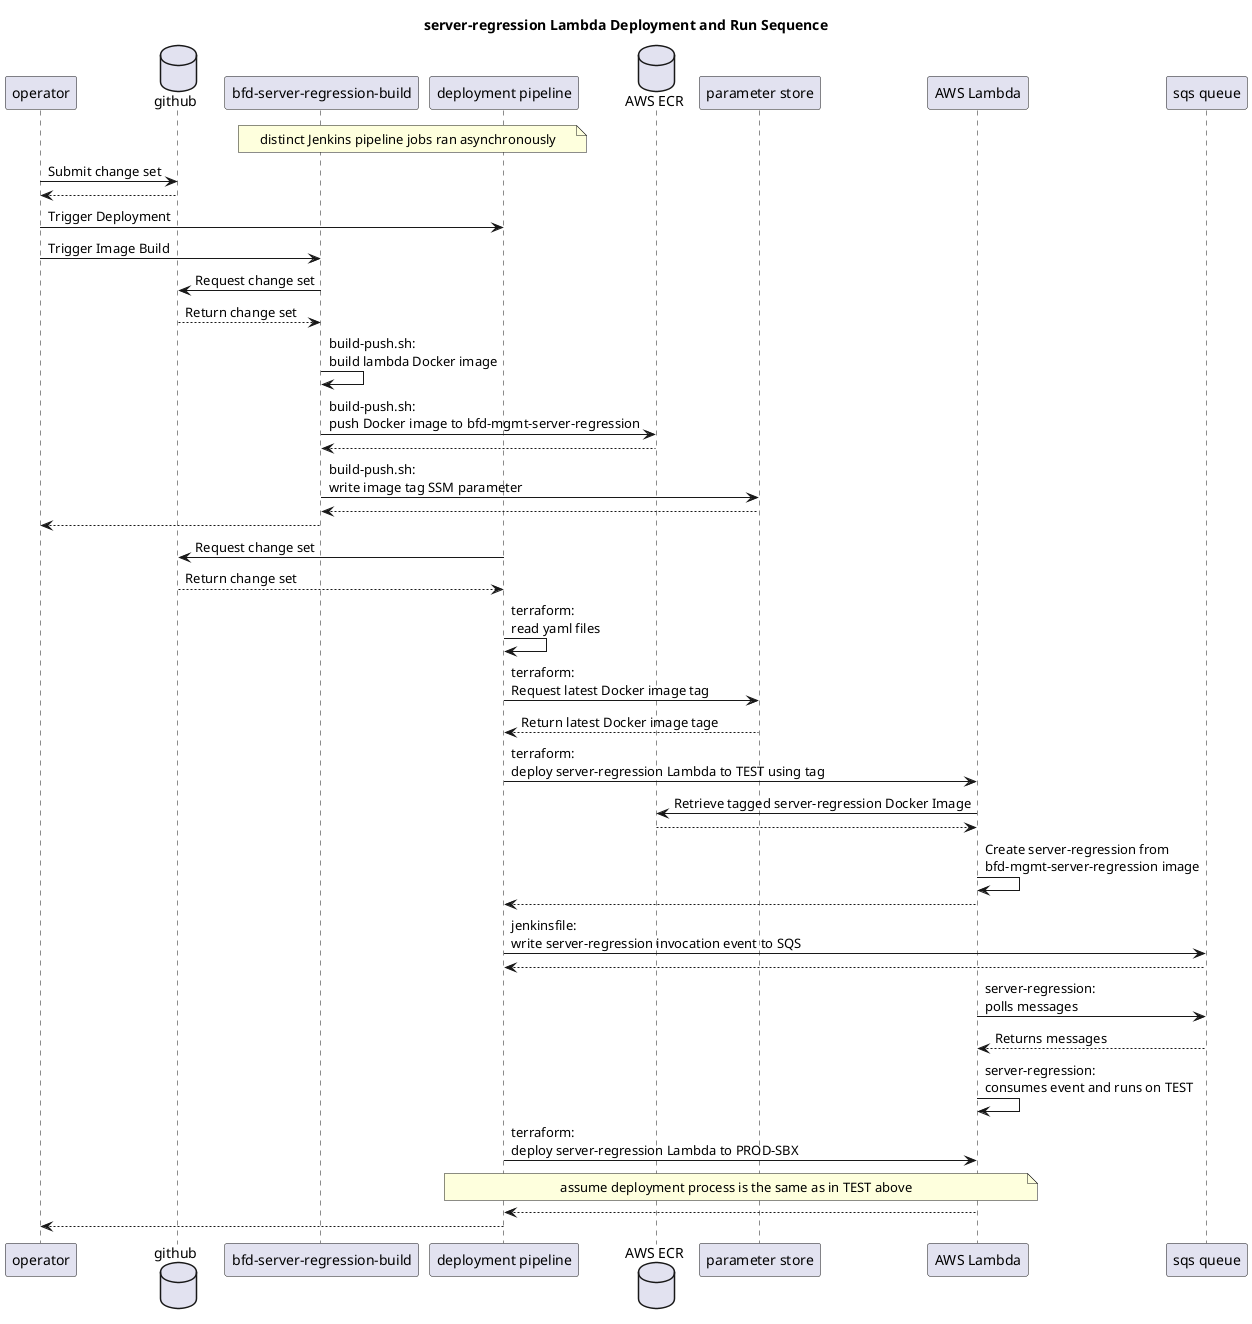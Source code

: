 @startuml server-regression
title server-regression Lambda Deployment and Run Sequence
participant operator
database "github"
participant "bfd-server-regression-build"
participant "deployment pipeline"
database "AWS ECR"
participant "parameter store"
participant "AWS Lambda"
participant "sqs queue"
note over "bfd-server-regression-build","deployment pipeline": distinct Jenkins pipeline jobs ran asynchronously
operator -> github: Submit change set
github --> operator
operator -> "deployment pipeline": Trigger Deployment
operator -> "bfd-server-regression-build": Trigger Image Build
"bfd-server-regression-build" -> github: Request change set
github --> "bfd-server-regression-build": Return change set
"bfd-server-regression-build" -> "bfd-server-regression-build": build-push.sh:\nbuild lambda Docker image
"bfd-server-regression-build" -> "AWS ECR": build-push.sh:\npush Docker image to bfd-mgmt-server-regression
"AWS ECR" --> "bfd-server-regression-build"
"bfd-server-regression-build" -> "parameter store": build-push.sh:\nwrite image tag SSM parameter
"parameter store" --> "bfd-server-regression-build" 
"bfd-server-regression-build" --> operator
"deployment pipeline" -> github: Request change set
github --> "deployment pipeline": Return change set
"deployment pipeline" -> "deployment pipeline": terraform:\nread yaml files
"deployment pipeline" -> "parameter store": terraform:\nRequest latest Docker image tag
"parameter store" --> "deployment pipeline": Return latest Docker image tage
"deployment pipeline" -> "AWS Lambda": terraform:\ndeploy server-regression Lambda to TEST using tag
"AWS Lambda" -> "AWS ECR": Retrieve tagged server-regression Docker Image
"AWS ECR" --> "AWS Lambda"
"AWS Lambda" -> "AWS Lambda": Create server-regression from\nbfd-mgmt-server-regression image
"AWS Lambda" --> "deployment pipeline"
"deployment pipeline" -> "sqs queue": jenkinsfile:\nwrite server-regression invocation event to SQS
"sqs queue" --> "deployment pipeline"
"AWS Lambda" -> "sqs queue":server-regression:\npolls messages
"sqs queue" --> "AWS Lambda":Returns messages
"AWS Lambda" -> "AWS Lambda":server-regression:\nconsumes event and runs on TEST
"deployment pipeline" -> "AWS Lambda": terraform:\ndeploy server-regression Lambda to PROD-SBX
note over "deployment pipeline", "AWS Lambda": assume deployment process is the same as in TEST above
"AWS Lambda" --> "deployment pipeline"
"deployment pipeline" --> operator
@enduml